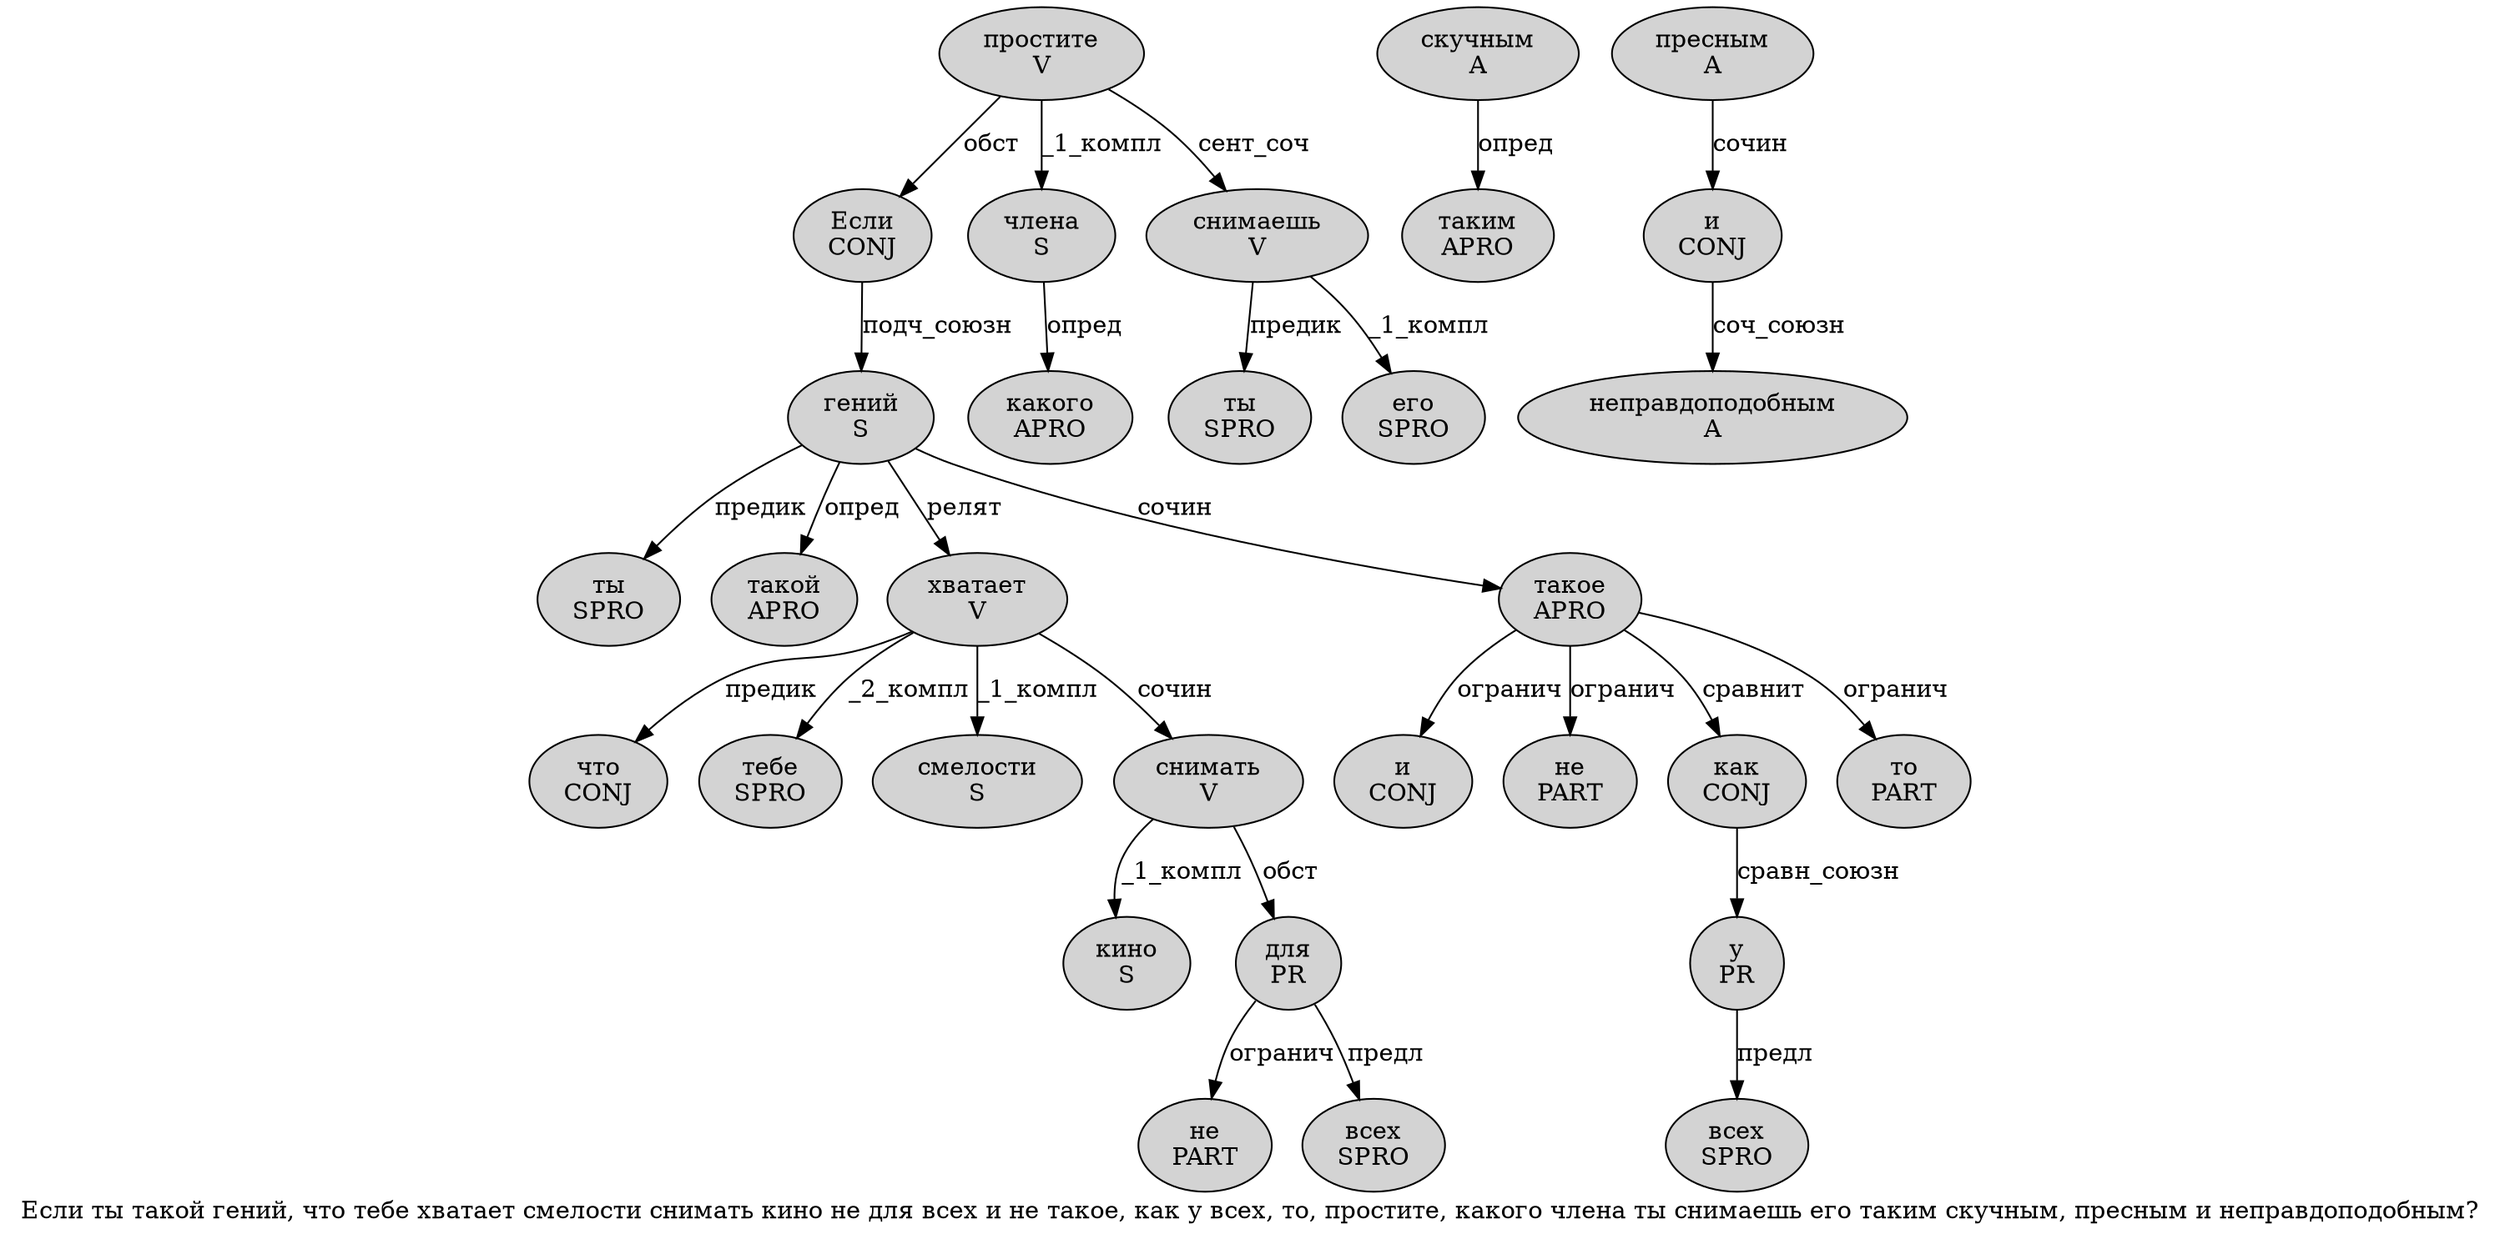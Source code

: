 digraph SENTENCE_2416 {
	graph [label="Если ты такой гений, что тебе хватает смелости снимать кино не для всех и не такое, как у всех, то, простите, какого члена ты снимаешь его таким скучным, пресным и неправдоподобным?"]
	node [style=filled]
		0 [label="Если
CONJ" color="" fillcolor=lightgray penwidth=1 shape=ellipse]
		1 [label="ты
SPRO" color="" fillcolor=lightgray penwidth=1 shape=ellipse]
		2 [label="такой
APRO" color="" fillcolor=lightgray penwidth=1 shape=ellipse]
		3 [label="гений
S" color="" fillcolor=lightgray penwidth=1 shape=ellipse]
		5 [label="что
CONJ" color="" fillcolor=lightgray penwidth=1 shape=ellipse]
		6 [label="тебе
SPRO" color="" fillcolor=lightgray penwidth=1 shape=ellipse]
		7 [label="хватает
V" color="" fillcolor=lightgray penwidth=1 shape=ellipse]
		8 [label="смелости
S" color="" fillcolor=lightgray penwidth=1 shape=ellipse]
		9 [label="снимать
V" color="" fillcolor=lightgray penwidth=1 shape=ellipse]
		10 [label="кино
S" color="" fillcolor=lightgray penwidth=1 shape=ellipse]
		11 [label="не
PART" color="" fillcolor=lightgray penwidth=1 shape=ellipse]
		12 [label="для
PR" color="" fillcolor=lightgray penwidth=1 shape=ellipse]
		13 [label="всех
SPRO" color="" fillcolor=lightgray penwidth=1 shape=ellipse]
		14 [label="и
CONJ" color="" fillcolor=lightgray penwidth=1 shape=ellipse]
		15 [label="не
PART" color="" fillcolor=lightgray penwidth=1 shape=ellipse]
		16 [label="такое
APRO" color="" fillcolor=lightgray penwidth=1 shape=ellipse]
		18 [label="как
CONJ" color="" fillcolor=lightgray penwidth=1 shape=ellipse]
		19 [label="у
PR" color="" fillcolor=lightgray penwidth=1 shape=ellipse]
		20 [label="всех
SPRO" color="" fillcolor=lightgray penwidth=1 shape=ellipse]
		22 [label="то
PART" color="" fillcolor=lightgray penwidth=1 shape=ellipse]
		24 [label="простите
V" color="" fillcolor=lightgray penwidth=1 shape=ellipse]
		26 [label="какого
APRO" color="" fillcolor=lightgray penwidth=1 shape=ellipse]
		27 [label="члена
S" color="" fillcolor=lightgray penwidth=1 shape=ellipse]
		28 [label="ты
SPRO" color="" fillcolor=lightgray penwidth=1 shape=ellipse]
		29 [label="снимаешь
V" color="" fillcolor=lightgray penwidth=1 shape=ellipse]
		30 [label="его
SPRO" color="" fillcolor=lightgray penwidth=1 shape=ellipse]
		31 [label="таким
APRO" color="" fillcolor=lightgray penwidth=1 shape=ellipse]
		32 [label="скучным
A" color="" fillcolor=lightgray penwidth=1 shape=ellipse]
		34 [label="пресным
A" color="" fillcolor=lightgray penwidth=1 shape=ellipse]
		35 [label="и
CONJ" color="" fillcolor=lightgray penwidth=1 shape=ellipse]
		36 [label="неправдоподобным
A" color="" fillcolor=lightgray penwidth=1 shape=ellipse]
			18 -> 19 [label="сравн_союзн"]
			27 -> 26 [label="опред"]
			16 -> 14 [label="огранич"]
			16 -> 15 [label="огранич"]
			16 -> 18 [label="сравнит"]
			16 -> 22 [label="огранич"]
			19 -> 20 [label="предл"]
			24 -> 0 [label="обст"]
			24 -> 27 [label="_1_компл"]
			24 -> 29 [label="сент_соч"]
			32 -> 31 [label="опред"]
			3 -> 1 [label="предик"]
			3 -> 2 [label="опред"]
			3 -> 7 [label="релят"]
			3 -> 16 [label="сочин"]
			7 -> 5 [label="предик"]
			7 -> 6 [label="_2_компл"]
			7 -> 8 [label="_1_компл"]
			7 -> 9 [label="сочин"]
			9 -> 10 [label="_1_компл"]
			9 -> 12 [label="обст"]
			29 -> 28 [label="предик"]
			29 -> 30 [label="_1_компл"]
			34 -> 35 [label="сочин"]
			0 -> 3 [label="подч_союзн"]
			35 -> 36 [label="соч_союзн"]
			12 -> 11 [label="огранич"]
			12 -> 13 [label="предл"]
}